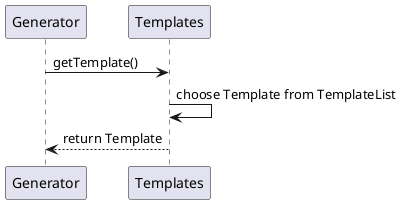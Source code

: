 @startuml InternalGetTemplate

Generator -> Templates: getTemplate()
Templates ->Templates: choose Template from TemplateList
Templates --> Generator: return Template


@enduml
